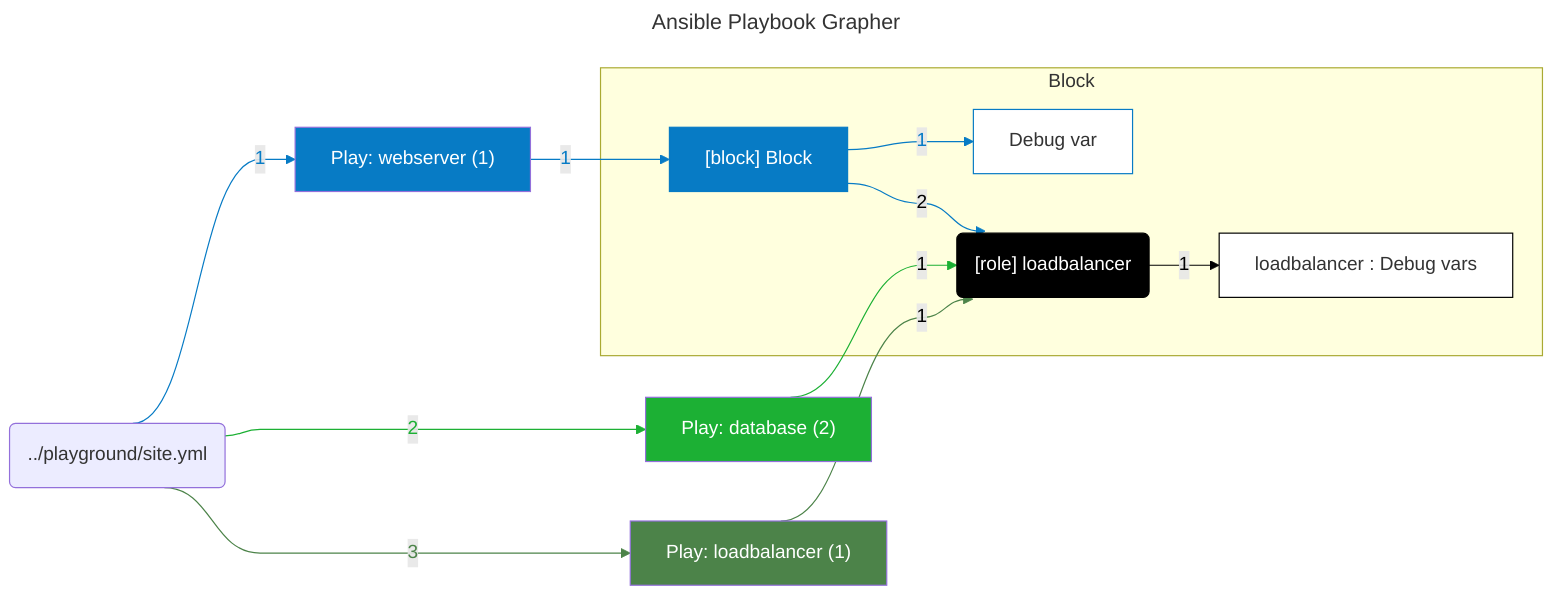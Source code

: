 ---
title: Ansible Playbook Grapher
---
%%{ init: { "flowchart": { "curve": "bumpX" } } }%%
flowchart LR
	%% Start of the playbook '../playground/site.yml'
	playbook_cd793e87("../playground/site.yml")
		%% Start of the play 'Play: webserver (1)'
		play_486b244a["Play: webserver (1)"]
		style play_486b244a fill:#077bc5,color:#ffffff
		playbook_cd793e87 --> |"1"| play_486b244a
		linkStyle 0 stroke:#077bc5,color:#077bc5
			%% Start of the block 'Block'
			block_b6c71d9a["[block] Block"]
			style block_b6c71d9a fill:#077bc5,color:#ffffff,stroke:#077bc5
			play_486b244a --> |"1"| block_b6c71d9a
			linkStyle 1 stroke:#077bc5,color:#077bc5
			subgraph subgraph_block_b6c71d9a["Block "]
				task_78f86912[" Debug var"]
				style task_78f86912 stroke:#077bc5,fill:#ffffff
				block_b6c71d9a --> |"1"| task_78f86912
				linkStyle 2 stroke:#077bc5,color:#077bc5
				%% Start of the role 'loadbalancer'
				block_b6c71d9a --> |"2"| role_2e324a8f
				linkStyle 3 stroke:#077bc5,color:#000000
				role_2e324a8f("[role] loadbalancer")
				style role_2e324a8f fill:#000000,color:#ffffff,stroke:#000000
					task_f4e4b500[" loadbalancer : Debug vars"]
					style task_f4e4b500 stroke:#000000,fill:#ffffff
					role_2e324a8f --> |"1"| task_f4e4b500
					linkStyle 4 stroke:#000000,color:#000000
				%% End of the role 'loadbalancer'
			end
			%% End of the block 'Block'
		%% End of the play 'Play: webserver (1)'
		%% Start of the play 'Play: database (2)'
		play_834aae23["Play: database (2)"]
		style play_834aae23 fill:#1cb034,color:#ffffff
		playbook_cd793e87 --> |"2"| play_834aae23
		linkStyle 5 stroke:#1cb034,color:#1cb034
			%% Start of the role 'loadbalancer'
			play_834aae23 --> |"1"| role_2e324a8f
			linkStyle 6 stroke:#1cb034,color:#000000
		%% End of the play 'Play: database (2)'
		%% Start of the play 'Play: loadbalancer (1)'
		play_af3e58a5["Play: loadbalancer (1)"]
		style play_af3e58a5 fill:#4c8349,color:#ffffff
		playbook_cd793e87 --> |"3"| play_af3e58a5
		linkStyle 7 stroke:#4c8349,color:#4c8349
			%% Start of the role 'loadbalancer'
			play_af3e58a5 --> |"1"| role_2e324a8f
			linkStyle 8 stroke:#4c8349,color:#000000
		%% End of the play 'Play: loadbalancer (1)'
	%% End of the playbook '../playground/site.yml'